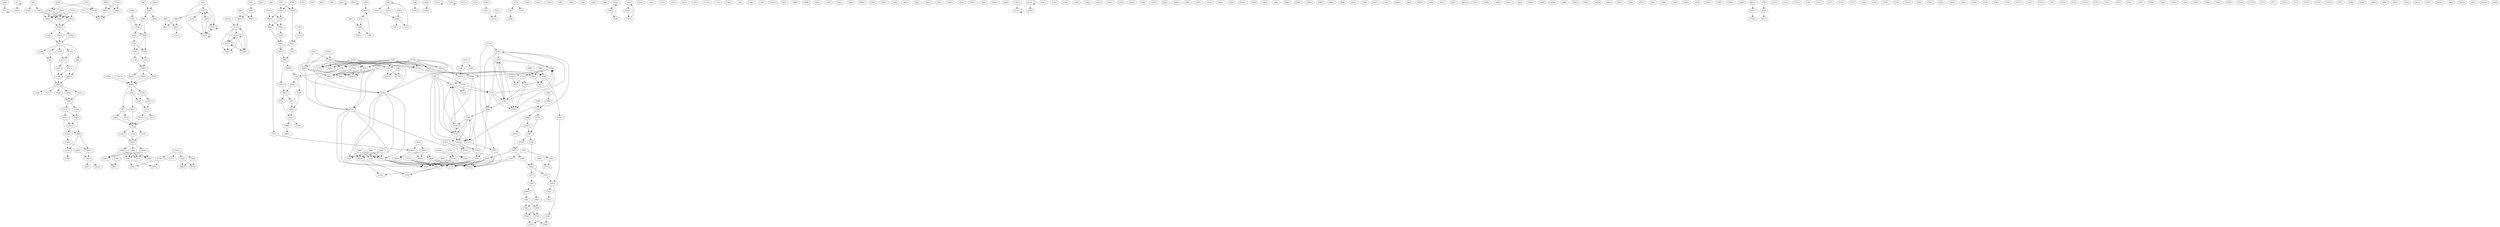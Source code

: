 digraph adj {
graph [k=96]
edge [d=-95]
"55+" [l=4413 C=726590]
"55-" [l=4413 C=726590]
"64+" [l=425 C=74130]
"64-" [l=425 C=74130]
"86+" [l=242 C=14286]
"86-" [l=242 C=14286]
"87+" [l=438 C=20898]
"87-" [l=438 C=20898]
"449+" [l=703 C=8324]
"449-" [l=703 C=8324]
"563+" [l=740 C=3066]
"563-" [l=740 C=3066]
"567+" [l=254 C=7046]
"567-" [l=254 C=7046]
"638+" [l=192 C=4246]
"638-" [l=192 C=4246]
"660+" [l=252 C=5406]
"660-" [l=252 C=5406]
"768+" [l=167 C=2312]
"768-" [l=167 C=2312]
"884+" [l=99 C=79]
"884-" [l=99 C=79]
"897+" [l=227 C=5971]
"897-" [l=227 C=5971]
"906+" [l=2217 C=24728]
"906-" [l=2217 C=24728]
"985+" [l=96 C=24]
"985-" [l=96 C=24]
"1010+" [l=189 C=7238]
"1010-" [l=189 C=7238]
"1042+" [l=315 C=7030]
"1042-" [l=315 C=7030]
"1112+" [l=195 C=8870]
"1112-" [l=195 C=8870]
"1126+" [l=190 C=11082]
"1126-" [l=190 C=11082]
"1138+" [l=191 C=8844]
"1138-" [l=191 C=8844]
"1148+" [l=181 C=3638]
"1148-" [l=181 C=3638]
"1168+" [l=112 C=681]
"1168-" [l=112 C=681]
"1206+" [l=481 C=11977]
"1206-" [l=481 C=11977]
"1235+" [l=989 C=13666]
"1235-" [l=989 C=13666]
"1239+" [l=156 C=4782]
"1239-" [l=156 C=4782]
"1245+" [l=149 C=8933]
"1245-" [l=149 C=8933]
"1275+" [l=384 C=1730]
"1275-" [l=384 C=1730]
"1280+" [l=191 C=463]
"1280-" [l=191 C=463]
"1281+" [l=168 C=1463]
"1281-" [l=168 C=1463]
"1283+" [l=423 C=2685]
"1283-" [l=423 C=2685]
"1304+" [l=191 C=5069]
"1304-" [l=191 C=5069]
"1323+" [l=149 C=6684]
"1323-" [l=149 C=6684]
"1340+" [l=190 C=640]
"1340-" [l=190 C=640]
"1365+" [l=1435 C=15598]
"1365-" [l=1435 C=15598]
"1371+" [l=169 C=5823]
"1371-" [l=169 C=5823]
"1384+" [l=283 C=963]
"1384-" [l=283 C=963]
"1394+" [l=315 C=2038]
"1394-" [l=315 C=2038]
"1400+" [l=189 C=604]
"1400-" [l=189 C=604]
"1406+" [l=188 C=7865]
"1406-" [l=188 C=7865]
"1408+" [l=2146 C=25430]
"1408-" [l=2146 C=25430]
"1417+" [l=188 C=6175]
"1417-" [l=188 C=6175]
"1422+" [l=1819 C=14620]
"1422-" [l=1819 C=14620]
"1434+" [l=146 C=2443]
"1434-" [l=146 C=2443]
"1435+" [l=98 C=452]
"1435-" [l=98 C=452]
"1485+" [l=228 C=2451]
"1485-" [l=228 C=2451]
"1504+" [l=497 C=4392]
"1504-" [l=497 C=4392]
"1519+" [l=194 C=2182]
"1519-" [l=194 C=2182]
"1542+" [l=146 C=2830]
"1542-" [l=146 C=2830]
"1563+" [l=121 C=704]
"1563-" [l=121 C=704]
"1573+" [l=589 C=2159]
"1573-" [l=589 C=2159]
"1582+" [l=137 C=896]
"1582-" [l=137 C=896]
"1587+" [l=317 C=1327]
"1587-" [l=317 C=1327]
"1606+" [l=541 C=8602]
"1606-" [l=541 C=8602]
"1608+" [l=209 C=13473]
"1608-" [l=209 C=13473]
"1609+" [l=295 C=2654]
"1609-" [l=295 C=2654]
"1615+" [l=192 C=2453]
"1615-" [l=192 C=2453]
"1627+" [l=156 C=4526]
"1627-" [l=156 C=4526]
"1635+" [l=191 C=2901]
"1635-" [l=191 C=2901]
"1687+" [l=207 C=372]
"1687-" [l=207 C=372]
"1690+" [l=155 C=1990]
"1690-" [l=155 C=1990]
"1705+" [l=239 C=1991]
"1705-" [l=239 C=1991]
"1714+" [l=404 C=1682]
"1714-" [l=404 C=1682]
"1742+" [l=206 C=1282]
"1742-" [l=206 C=1282]
"1743+" [l=188 C=1141]
"1743-" [l=188 C=1141]
"1756+" [l=725 C=12283]
"1756-" [l=725 C=12283]
"1764+" [l=206 C=350]
"1764-" [l=206 C=350]
"1790+" [l=253 C=535]
"1790-" [l=253 C=535]
"1793+" [l=188 C=279]
"1793-" [l=188 C=279]
"1833+" [l=206 C=277]
"1833-" [l=206 C=277]
"1878+" [l=191 C=5222]
"1878-" [l=191 C=5222]
"1888+" [l=230 C=847]
"1888-" [l=230 C=847]
"1917+" [l=191 C=2680]
"1917-" [l=191 C=2680]
"1930+" [l=208 C=356]
"1930-" [l=208 C=356]
"1942+" [l=234 C=505]
"1942-" [l=234 C=505]
"1947+" [l=196 C=920]
"1947-" [l=196 C=920]
"1958+" [l=290 C=963]
"1958-" [l=290 C=963]
"1964+" [l=269 C=1146]
"1964-" [l=269 C=1146]
"1978+" [l=264 C=2001]
"1978-" [l=264 C=2001]
"1999+" [l=191 C=2082]
"1999-" [l=191 C=2082]
"2000+" [l=157 C=755]
"2000-" [l=157 C=755]
"2005+" [l=191 C=1425]
"2005-" [l=191 C=1425]
"2015+" [l=297 C=883]
"2015-" [l=297 C=883]
"2021+" [l=216 C=303]
"2021-" [l=216 C=303]
"2028+" [l=147 C=2064]
"2028-" [l=147 C=2064]
"2033+" [l=233 C=929]
"2033-" [l=233 C=929]
"2040+" [l=133 C=77]
"2040-" [l=133 C=77]
"2053+" [l=290 C=693]
"2053-" [l=290 C=693]
"2084+" [l=264 C=630]
"2084-" [l=264 C=630]
"2088+" [l=189 C=549]
"2088-" [l=189 C=549]
"2114+" [l=167 C=443]
"2114-" [l=167 C=443]
"2134+" [l=189 C=1204]
"2134-" [l=189 C=1204]
"2135+" [l=96 C=24]
"2135-" [l=96 C=24]
"2136+" [l=96 C=255]
"2136-" [l=96 C=255]
"2140+" [l=294 C=1010]
"2140-" [l=294 C=1010]
"2141+" [l=231 C=505]
"2141-" [l=231 C=505]
"2151+" [l=249 C=1023]
"2151-" [l=249 C=1023]
"2160+" [l=245 C=637]
"2160-" [l=245 C=637]
"2161+" [l=203 C=363]
"2161-" [l=203 C=363]
"2180+" [l=216 C=593]
"2180-" [l=216 C=593]
"2189+" [l=136 C=481]
"2189-" [l=136 C=481]
"2206+" [l=221 C=470]
"2206-" [l=221 C=470]
"2232+" [l=252 C=536]
"2232-" [l=252 C=536]
"2237+" [l=191 C=1519]
"2237-" [l=191 C=1519]
"2249+" [l=227 C=424]
"2249-" [l=227 C=424]
"2250+" [l=233 C=555]
"2250-" [l=233 C=555]
"2255+" [l=193 C=234]
"2255-" [l=193 C=234]
"2256+" [l=233 C=512]
"2256-" [l=233 C=512]
"2260+" [l=207 C=371]
"2260-" [l=207 C=371]
"2262+" [l=112 C=87]
"2262-" [l=112 C=87]
"2263+" [l=189 C=1623]
"2263-" [l=189 C=1623]
"2265+" [l=129 C=128]
"2265-" [l=129 C=128]
"2269+" [l=193 C=407]
"2269-" [l=193 C=407]
"2307+" [l=32417 C=744565]
"2307-" [l=32417 C=744565]
"2335+" [l=10020 C=143020]
"2335-" [l=10020 C=143020]
"2390+" [l=425 C=1892]
"2390-" [l=425 C=1892]
"2400+" [l=22077 C=259692]
"2400-" [l=22077 C=259692]
"2428+" [l=2214 C=23069]
"2428-" [l=2214 C=23069]
"2437+" [l=940 C=5324]
"2437-" [l=940 C=5324]
"2449+" [l=24478 C=305783]
"2449-" [l=24478 C=305783]
"2450+" [l=4467 C=62623]
"2450-" [l=4467 C=62623]
"2451+" [l=2665 C=23566]
"2451-" [l=2665 C=23566]
"2453+" [l=11868 C=126345]
"2453-" [l=11868 C=126345]
"2469+" [l=19566 C=234343]
"2469-" [l=19566 C=234343]
"2474+" [l=2375 C=17246]
"2474-" [l=2375 C=17246]
"2488+" [l=978 C=4266]
"2488-" [l=978 C=4266]
"2490+" [l=1697 C=11093]
"2490-" [l=1697 C=11093]
"2491+" [l=3069 C=26210]
"2491-" [l=3069 C=26210]
"2495+" [l=820 C=3507]
"2495-" [l=820 C=3507]
"2502+" [l=973 C=3812]
"2502-" [l=973 C=3812]
"2503+" [l=748 C=2894]
"2503-" [l=748 C=2894]
"2504+" [l=316 C=836]
"2504-" [l=316 C=836]
"2506+" [l=541 C=2073]
"2506-" [l=541 C=2073]
"2507+" [l=885 C=4591]
"2507-" [l=885 C=4591]
"2508+" [l=373 C=1162]
"2508-" [l=373 C=1162]
"2556+" [l=272 C=4906]
"2556-" [l=272 C=4906]
"2562+" [l=332 C=9957]
"2562-" [l=332 C=9957]
"2564+" [l=300 C=25757]
"2564-" [l=300 C=25757]
"2566+" [l=300 C=8582]
"2566-" [l=300 C=8582]
"2567+" [l=302 C=5716]
"2567-" [l=302 C=5716]
"2568+" [l=200 C=7969]
"2568-" [l=200 C=7969]
"2570+" [l=407 C=8823]
"2570-" [l=407 C=8823]
"2575+" [l=189 C=1448]
"2575-" [l=189 C=1448]
"2577+" [l=594 C=10561]
"2577-" [l=594 C=10561]
"2578+" [l=539 C=12481]
"2578-" [l=539 C=12481]
"2580+" [l=295 C=6159]
"2580-" [l=295 C=6159]
"2581+" [l=170 C=1819]
"2581-" [l=170 C=1819]
"2595+" [l=240 C=8011]
"2595-" [l=240 C=8011]
"2598+" [l=476 C=7650]
"2598-" [l=476 C=7650]
"2599+" [l=616 C=103829]
"2599-" [l=616 C=103829]
"2600+" [l=660 C=83095]
"2600-" [l=660 C=83095]
"2604+" [l=1499 C=244027]
"2604-" [l=1499 C=244027]
"2634+" [l=191 C=0]
"2634-" [l=191 C=0]
"2635+" [l=191 C=0]
"2635-" [l=191 C=0]
"2690+" [l=165720 C=3439193]
"2690-" [l=165720 C=3439193]
"2691+" [l=169919 C=3089563]
"2691-" [l=169919 C=3089563]
"2692+" [l=19215 C=399526]
"2692-" [l=19215 C=399526]
"2693+" [l=52481 C=677494]
"2693-" [l=52481 C=677494]
"2695+" [l=40319 C=692141]
"2695-" [l=40319 C=692141]
"2696+" [l=3918 C=129712]
"2696-" [l=3918 C=129712]
"2698+" [l=24879 C=426140]
"2698-" [l=24879 C=426140]
"2699+" [l=174449 C=2554929]
"2699-" [l=174449 C=2554929]
"2701+" [l=45808 C=931991]
"2701-" [l=45808 C=931991]
"2702+" [l=80468 C=1783669]
"2702-" [l=80468 C=1783669]
"2703+" [l=25906 C=954094]
"2703-" [l=25906 C=954094]
"2704+" [l=8790 C=452402]
"2704-" [l=8790 C=452402]
"2705+" [l=4056 C=126387]
"2705-" [l=4056 C=126387]
"2706+" [l=246891 C=3797360]
"2706-" [l=246891 C=3797360]
"2710+" [l=21333 C=373393]
"2710-" [l=21333 C=373393]
"2712+" [l=40903 C=853218]
"2712-" [l=40903 C=853218]
"2714+" [l=2149 C=50840]
"2714-" [l=2149 C=50840]
"2716+" [l=126356 C=1779507]
"2716-" [l=126356 C=1779507]
"2717+" [l=42571 C=494388]
"2717-" [l=42571 C=494388]
"2718+" [l=8061 C=77178]
"2718-" [l=8061 C=77178]
"2719+" [l=10642 C=170407]
"2719-" [l=10642 C=170407]
"2722+" [l=16894 C=170968]
"2722-" [l=16894 C=170968]
"2723+" [l=4796 C=64726]
"2723-" [l=4796 C=64726]
"2724+" [l=7675 C=192362]
"2724-" [l=7675 C=192362]
"2725+" [l=36244 C=505666]
"2725-" [l=36244 C=505666]
"2728+" [l=12038 C=191545]
"2728-" [l=12038 C=191545]
"2729+" [l=17207 C=298772]
"2729-" [l=17207 C=298772]
"2730+" [l=14224 C=160505]
"2730-" [l=14224 C=160505]
"2731+" [l=69419 C=1012801]
"2731-" [l=69419 C=1012801]
"2733+" [l=60192 C=1264775]
"2733-" [l=60192 C=1264775]
"2735+" [l=94728 C=1716859]
"2735-" [l=94728 C=1716859]
"2736+" [l=221555 C=3362476]
"2736-" [l=221555 C=3362476]
"2738+" [l=21358 C=283637]
"2738-" [l=21358 C=283637]
"2739+" [l=99911 C=1587729]
"2739-" [l=99911 C=1587729]
"2740+" [l=7057 C=173667]
"2740-" [l=7057 C=173667]
"2742+" [l=62513 C=1122360]
"2742-" [l=62513 C=1122360]
"2743+" [l=56092 C=1020149]
"2743-" [l=56092 C=1020149]
"2744+" [l=32900 C=427359]
"2744-" [l=32900 C=427359]
"2745+" [l=32074 C=388150]
"2745-" [l=32074 C=388150]
"2746+" [l=61662 C=942539]
"2746-" [l=61662 C=942539]
"2747+" [l=27885 C=390972]
"2747-" [l=27885 C=390972]
"2748+" [l=70366 C=1248149]
"2748-" [l=70366 C=1248149]
"2749+" [l=47750 C=743109]
"2749-" [l=47750 C=743109]
"2750+" [l=198650 C=3116686]
"2750-" [l=198650 C=3116686]
"2751+" [l=57985 C=996703]
"2751-" [l=57985 C=996703]
"2752+" [l=34345 C=387691]
"2752-" [l=34345 C=387691]
"2753+" [l=43433 C=568268]
"2753-" [l=43433 C=568268]
"2754+" [l=10256 C=137805]
"2754-" [l=10256 C=137805]
"2755+" [l=61348 C=882343]
"2755-" [l=61348 C=882343]
"2756+" [l=23610 C=362101]
"2756-" [l=23610 C=362101]
"2757+" [l=56409 C=842018]
"2757-" [l=56409 C=842018]
"2758+" [l=39313 C=717931]
"2758-" [l=39313 C=717931]
"2759+" [l=21342 C=326274]
"2759-" [l=21342 C=326274]
"2760+" [l=91546 C=1719346]
"2760-" [l=91546 C=1719346]
"2761+" [l=8317 C=73055]
"2761-" [l=8317 C=73055]
"2762+" [l=5015 C=56830]
"2762-" [l=5015 C=56830]
"2763+" [l=9172 C=82814]
"2763-" [l=9172 C=82814]
"2764+" [l=30007 C=379206]
"2764-" [l=30007 C=379206]
"2765+" [l=30252 C=359101]
"2765-" [l=30252 C=359101]
"2766+" [l=22815 C=300748]
"2766-" [l=22815 C=300748]
"2768+" [l=22711 C=303371]
"2768-" [l=22711 C=303371]
"2769+" [l=29361 C=297109]
"2769-" [l=29361 C=297109]
"2770+" [l=42390 C=613234]
"2770-" [l=42390 C=613234]
"2771+" [l=34387 C=443368]
"2771-" [l=34387 C=443368]
"2772+" [l=40365 C=594585]
"2772-" [l=40365 C=594585]
"2773+" [l=30349 C=416796]
"2773-" [l=30349 C=416796]
"2775+" [l=85773 C=1142890]
"2775-" [l=85773 C=1142890]
"2778+" [l=1896 C=167377]
"2778-" [l=1896 C=167377]
"2779+" [l=5400 C=132704]
"2779-" [l=5400 C=132704]
"2780+" [l=26329 C=508383]
"2780-" [l=26329 C=508383]
"2781+" [l=4914 C=98995]
"2781-" [l=4914 C=98995]
"2782+" [l=2457 C=83921]
"2782-" [l=2457 C=83921]
"2783+" [l=5450 C=100519]
"2783-" [l=5450 C=100519]
"2784+" [l=4240 C=98229]
"2784-" [l=4240 C=98229]
"2785+" [l=2634 C=49839]
"2785-" [l=2634 C=49839]
"2786+" [l=87211 C=1513377]
"2786-" [l=87211 C=1513377]
"2787+" [l=45146 C=691273]
"2787-" [l=45146 C=691273]
"2788+" [l=290168 C=4457842]
"2788-" [l=290168 C=4457842]
"2789+" [l=18427 C=242372]
"2789-" [l=18427 C=242372]
"2790+" [l=147373 C=2125717]
"2790-" [l=147373 C=2125717]
"2791+" [l=9538 C=126925]
"2791-" [l=9538 C=126925]
"2792+" [l=102312 C=1823701]
"2792-" [l=102312 C=1823701]
"2793+" [l=11602 C=291195]
"2793-" [l=11602 C=291195]
"2794+" [l=27072 C=351454]
"2794-" [l=27072 C=351454]
"2795+" [l=9361 C=190876]
"2795-" [l=9361 C=190876]
"2796+" [l=94414 C=1394289]
"2796-" [l=94414 C=1394289]
"2797+" [l=19468 C=381887]
"2797-" [l=19468 C=381887]
"2798+" [l=13203 C=240365]
"2798-" [l=13203 C=240365]
"2799+" [l=24557 C=411212]
"2799-" [l=24557 C=411212]
"2800+" [l=9536 C=204582]
"2800-" [l=9536 C=204582]
"2801+" [l=72014 C=1107705]
"2801-" [l=72014 C=1107705]
"2802+" [l=8713 C=151647]
"2802-" [l=8713 C=151647]
"2803+" [l=13681 C=191158]
"2803-" [l=13681 C=191158]
"2804+" [l=27080 C=597014]
"2804-" [l=27080 C=597014]
"2805+" [l=35266 C=616205]
"2805-" [l=35266 C=616205]
"2806+" [l=33828 C=599789]
"2806-" [l=33828 C=599789]
"2807+" [l=113060 C=1869929]
"2807-" [l=113060 C=1869929]
"2808+" [l=75902 C=1121450]
"2808-" [l=75902 C=1121450]
"2809+" [l=6112 C=186177]
"2809-" [l=6112 C=186177]
"2810+" [l=47564 C=658453]
"2810-" [l=47564 C=658453]
"2811+" [l=113707 C=1767163]
"2811-" [l=113707 C=1767163]
"2812+" [l=62105 C=772627]
"2812-" [l=62105 C=772627]
"2813+" [l=3130 C=27856]
"2813-" [l=3130 C=27856]
"2814+" [l=280199 C=4058822]
"2814-" [l=280199 C=4058822]
"2815+" [l=137153 C=2127964]
"2815-" [l=137153 C=2127964]
"2816+" [l=18657 C=172918]
"2816-" [l=18657 C=172918]
"2832+" [l=300 C=34339]
"2832-" [l=300 C=34339]
"55+" -> "55+"
"55-" -> "55-"
"55-" -> "2265+"
"64+" -> "87-"
"64+" -> "660-" [d=-90]
"64+" -> "1112+" [d=-68]
"64+" -> "1206-" [d=-67]
"64+" -> "1519-" [d=-67]
"64-" -> "1304-"
"64-" -> "1126+" [d=-94]
"64-" -> "1878-" [d=-94]
"86+" -> "87+"
"86+" -> "1206+"
"86-" -> "2604-"
"87+" -> "64-"
"87-" -> "86-"
"449-" -> "2802+"
"449-" -> "2803+"
"567+" -> "1485+"
"567+" -> "2028+" [d=-14]
"660+" -> "64-" [d=-90]
"660-" -> "1434+"
"768+" -> "2598-"
"768+" -> "2706-"
"768-" -> "2556+"
"768-" -> "2578-"
"897-" -> "2756-"
"897-" -> "2786-"
"906+" -> "906+" [d=-91]
"906-" -> "906-" [d=-91]
"985+" -> "2151+"
"985-" -> "1394+"
"985-" -> "2335+"
"1010+" -> "2731+" [d=-64]
"1010+" -> "2738+" [d=-80]
"1010+" -> "2804-" [d=-80]
"1010+" -> "2805-" [d=-64]
"1042-" -> "1168+"
"1112+" -> "1371+"
"1112-" -> "64-" [d=-68]
"1126+" -> "2600-" [d=-94]
"1126-" -> "64+" [d=-94]
"1138+" -> "1245+"
"1138-" -> "2599+"
"1148+" -> "2733+"
"1148-" -> "2307+"
"1168-" -> "1042+"
"1206+" -> "64-" [d=-67]
"1206-" -> "86-"
"1235+" -> "1235+"
"1235-" -> "1235-"
"1239+" -> "1917+"
"1239+" -> "1627-" [d=-60]
"1239-" -> "2604-" [d=-55]
"1245+" -> "2690-"
"1245+" -> "2701+"
"1245-" -> "1138-"
"1245-" -> "1323-" [d=-53]
"1280+" -> "1281+"
"1281+" -> "2725+"
"1281-" -> "1280-"
"1304+" -> "64+"
"1304-" -> "2600-" [d=-94]
"1323+" -> "1635+"
"1323+" -> "1245+" [d=-53]
"1323-" -> "2599+"
"1340+" -> "2718+"
"1340+" -> "2719-"
"1340-" -> "2783+"
"1340-" -> "2784+"
"1340-" -> "2785+"
"1371+" -> "1627+"
"1371+" -> "1917-"
"1371-" -> "1112-"
"1371-" -> "1519+"
"1394+" -> "2000+"
"1394-" -> "985+"
"1400+" -> "2733+"
"1406+" -> "2604+" [d=-92]
"1417+" -> "2604+" [d=-92]
"1422+" -> "1587-" [d=-93]
"1422-" -> "2140+" [d=-89]
"1434+" -> "2604-" [d=-55]
"1434-" -> "660+"
"1434-" -> "1627-" [d=-50]
"1485+" -> "2698+"
"1485+" -> "2699+"
"1485+" -> "2809+"
"1485-" -> "567-"
"1504+" -> "2189-"
"1504-" -> "2795+"
"1504-" -> "2800-"
"1519+" -> "64-" [d=-67]
"1519-" -> "1371+"
"1542+" -> "2580+"
"1542+" -> "2780+"
"1542-" -> "2568-"
"1542-" -> "2570+"
"1563+" -> "2577+"
"1563-" -> "1606+"
"1563-" -> "2189+"
"1582+" -> "1947-"
"1582+" -> "2033+"
"1582-" -> "1609+"
"1582-" -> "2691-"
"1587+" -> "1422-" [d=-93]
"1587-" -> "2140-" [d=-75]
"1606+" -> "2795+"
"1606+" -> "2800-"
"1606-" -> "1563+"
"1608+" -> "2600+"
"1608-" -> "2735-"
"1608-" -> "2760-"
"1608-" -> "2786+"
"1608-" -> "2792-"
"1609-" -> "1582+"
"1627+" -> "1239-" [d=-60]
"1627+" -> "1434+" [d=-50]
"1627-" -> "1371-"
"1635+" -> "2690-"
"1635+" -> "2701+"
"1635-" -> "1323-"
"1687-" -> "2000-"
"1690+" -> "2567-"
"1690+" -> "2570-"
"1690-" -> "1756-"
"1690-" -> "2556-"
"1705+" -> "2581+"
"1705-" -> "2562-"
"1742+" -> "1743+"
"1742-" -> "2581-"
"1743-" -> "1742-"
"1756+" -> "1690+"
"1756-" -> "2562+"
"1793+" -> "2307+"
"1793-" -> "2702+" [d=-93]
"1793-" -> "2778-" [d=-93]
"1878+" -> "64+" [d=-94]
"1878-" -> "2600-"
"1917+" -> "1371-"
"1917-" -> "1239-"
"1947+" -> "1582-"
"1978+" -> "2781+" [d=-93]
"1978+" -> "2782+" [d=-93]
"1978+" -> "2784-" [d=-93]
"1978-" -> "2783+" [d=-94]
"1978-" -> "2784+" [d=-94]
"1978-" -> "2785+" [d=-94]
"1999+" -> "2600+"
"1999-" -> "2735-" [d=-77]
"1999-" -> "2760-" [d=-77]
"1999-" -> "2786+" [d=-77]
"1999-" -> "2792-" [d=-77]
"2000+" -> "1687+"
"2000+" -> "2151-"
"2000-" -> "1394-"
"2000-" -> "2763+"
"2005+" -> "2735-" [d=-77]
"2005+" -> "2760-" [d=-77]
"2005+" -> "2786+" [d=-77]
"2005+" -> "2792-" [d=-77]
"2005-" -> "2600+"
"2028+" -> "2698+"
"2028+" -> "2699+"
"2028+" -> "2809+"
"2028-" -> "567-" [d=-14]
"2028-" -> "2714+"
"2033-" -> "1582-"
"2088+" -> "2781+" [d=-94]
"2088+" -> "2782+" [d=-94]
"2088+" -> "2784-" [d=-94]
"2088-" -> "2705-"
"2088-" -> "2783-"
"2114+" -> "2114+"
"2114-" -> "2114-"
"2114-" -> "2768-"
"2134+" -> "2135+"
"2135+" -> "2136+"
"2135+" -> "2237+"
"2135+" -> "2262+"
"2135+" -> "2263+"
"2135-" -> "2134-"
"2135-" -> "2263-" [d=-94]
"2135-" -> "2802-" [d=-94]
"2136+" -> "2136+"
"2136+" -> "2237+"
"2136+" -> "2262+"
"2136+" -> "2263+"
"2136-" -> "2135-"
"2136-" -> "2136-"
"2136-" -> "2237-"
"2140+" -> "1587+" [d=-75]
"2140-" -> "1422+" [d=-89]
"2151+" -> "2000-"
"2151-" -> "985-"
"2189+" -> "1504-"
"2189-" -> "1563+"
"2237+" -> "2237+"
"2237+" -> "2262+"
"2237+" -> "2263+"
"2237+" -> "2136+"
"2237-" -> "2237-"
"2237-" -> "2135-"
"2237-" -> "2136-"
"2262-" -> "2237-"
"2262-" -> "2135-"
"2262-" -> "2136-"
"2263+" -> "2135+" [d=-94]
"2263-" -> "2237-"
"2263-" -> "2135-"
"2263-" -> "2136-"
"2265-" -> "55+"
"2307-" -> "1148+"
"2307-" -> "1793-"
"2335-" -> "985+"
"2556+" -> "1690+"
"2556-" -> "768+"
"2562+" -> "1705+"
"2562+" -> "2577-"
"2562-" -> "1756+"
"2562-" -> "2598+"
"2564+" -> "2604+" [d=-92]
"2564-" -> "2599-"
"2566+" -> "2604+" [d=-92]
"2566-" -> "2599-"
"2567+" -> "1690-"
"2567-" -> "2568+"
"2568+" -> "1542+"
"2568-" -> "2567+"
"2568-" -> "2578+"
"2570+" -> "1690-"
"2570-" -> "1542+"
"2575+" -> "2710-"
"2575+" -> "2781-"
"2575-" -> "2702+" [d=-94]
"2575-" -> "2778-" [d=-94]
"2577+" -> "2562-"
"2577-" -> "1563-"
"2578+" -> "768+"
"2578-" -> "2568+"
"2580+" -> "2595+"
"2580-" -> "1542-"
"2581+" -> "1742+"
"2581+" -> "2799-"
"2581-" -> "1705-"
"2581-" -> "2714-"
"2595-" -> "2580-"
"2598+" -> "768-"
"2598-" -> "2562+"
"2599+" -> "2564+"
"2599+" -> "2566+"
"2599+" -> "2832-"
"2599-" -> "1138+"
"2599-" -> "1323+"
"2600+" -> "1878+"
"2600+" -> "1126-" [d=-94]
"2600+" -> "1304+" [d=-94]
"2600-" -> "1608-"
"2600-" -> "1999-"
"2600-" -> "2005+"
"2604+" -> "86+"
"2604+" -> "1239+" [d=-55]
"2604+" -> "1434-" [d=-55]
"2604-" -> "1406-" [d=-92]
"2604-" -> "2566-" [d=-92]
"2604-" -> "1417-" [d=-92]
"2604-" -> "2564-" [d=-92]
"2604-" -> "2832+" [d=-92]
"2634+" -> "2748+"
"2634-" -> "2701-"
"2635+" -> "2750+"
"2635-" -> "2811-"
"2690+" -> "1245-"
"2690+" -> "1635-"
"2690-" -> "2691+" [d=-1222]
"2690-" -> "2729-" [d=-1222]
"2691+" -> "1582+"
"2691-" -> "2690+" [d=-1222]
"2691-" -> "2748-" [d=-1222]
"2692+" -> "2724+"
"2692+" -> "2759-"
"2692-" -> "2703+"
"2692-" -> "2704+"
"2692-" -> "2705+"
"2692-" -> "2706+"
"2692-" -> "2772-"
"2692-" -> "2790-"
"2692-" -> "2809-"
"2692-" -> "2810+"
"2693-" -> "2696+" [d=-1159]
"2693-" -> "2703-" [d=-1159]
"2693-" -> "2740-" [d=-1159]
"2693-" -> "2749-" [d=-1159]
"2695-" -> "2696+" [d=-1159]
"2695-" -> "2703-" [d=-1159]
"2695-" -> "2740-" [d=-1159]
"2695-" -> "2749-" [d=-1159]
"2696+" -> "2724+"
"2696+" -> "2759-"
"2696-" -> "2693+" [d=-1159]
"2696-" -> "2695+" [d=-1159]
"2696-" -> "2704-" [d=-1159]
"2696-" -> "2807+" [d=-1159]
"2698-" -> "1485-"
"2698-" -> "2028-"
"2699-" -> "1485-"
"2699-" -> "2028-"
"2701+" -> "2634+"
"2701-" -> "1245-"
"2701-" -> "1635-"
"2702-" -> "2575+" [d=-94]
"2702-" -> "1793+" [d=-93]
"2702-" -> "2703+" [d=-566]
"2702-" -> "2704+" [d=-566]
"2702-" -> "2705+" [d=-566]
"2702-" -> "2706+" [d=-566]
"2702-" -> "2772-" [d=-566]
"2702-" -> "2790-" [d=-566]
"2702-" -> "2809-" [d=-566]
"2702-" -> "2810+" [d=-566]
"2703+" -> "2693+" [d=-1159]
"2703+" -> "2695+" [d=-1159]
"2703+" -> "2704-" [d=-1159]
"2703+" -> "2807+" [d=-1159]
"2703-" -> "2692+"
"2703-" -> "2728-"
"2703-" -> "2702+" [d=-566]
"2703-" -> "2778-" [d=-566]
"2704+" -> "2696+" [d=-1159]
"2704+" -> "2703-" [d=-1159]
"2704+" -> "2740-" [d=-1159]
"2704+" -> "2749-" [d=-1159]
"2704-" -> "2692+"
"2704-" -> "2728-"
"2704-" -> "2702+" [d=-566]
"2704-" -> "2778-" [d=-566]
"2705+" -> "2088+"
"2705+" -> "2719+" [d=-2493]
"2705-" -> "2692+"
"2705-" -> "2728-"
"2705-" -> "2702+" [d=-566]
"2705-" -> "2778-" [d=-566]
"2706+" -> "768-"
"2706-" -> "2692+"
"2706-" -> "2728-"
"2706-" -> "2702+" [d=-566]
"2706-" -> "2778-" [d=-566]
"2710+" -> "2575-"
"2710+" -> "2782-" [d=-533]
"2714+" -> "2581+"
"2714-" -> "2028+"
"2718-" -> "1340-"
"2718-" -> "2762-" [d=-601]
"2719+" -> "1340-"
"2719+" -> "2762-" [d=-601]
"2719-" -> "2705-" [d=-2493]
"2719-" -> "2783-" [d=-2493]
"2722-" -> "2725+" [d=-32]
"2724-" -> "2692-"
"2724-" -> "2696-"
"2725-" -> "1281-"
"2725-" -> "2722+" [d=-32]
"2728+" -> "2703+"
"2728+" -> "2704+"
"2728+" -> "2705+"
"2728+" -> "2706+"
"2728+" -> "2772-"
"2728+" -> "2790-"
"2728+" -> "2809-"
"2728+" -> "2810+"
"2729+" -> "2690+" [d=-1222]
"2729+" -> "2748-" [d=-1222]
"2729-" -> "2746-" [d=-70]
"2731-" -> "1010-" [d=-64]
"2733-" -> "1148-"
"2733-" -> "1400-"
"2735+" -> "1608+"
"2735+" -> "1999+" [d=-77]
"2735+" -> "2005-" [d=-77]
"2738+" -> "2793+" [d=-1187]
"2738+" -> "2794+" [d=-1187]
"2738-" -> "1010-" [d=-80]
"2740+" -> "2693+" [d=-1159]
"2740+" -> "2695+" [d=-1159]
"2740+" -> "2704-" [d=-1159]
"2740+" -> "2807+" [d=-1159]
"2746+" -> "2729+" [d=-70]
"2748+" -> "2691+" [d=-1222]
"2748+" -> "2729-" [d=-1222]
"2748-" -> "2634-"
"2749+" -> "2693+" [d=-1159]
"2749+" -> "2695+" [d=-1159]
"2749+" -> "2704-" [d=-1159]
"2749+" -> "2807+" [d=-1159]
"2750-" -> "2635-"
"2751-" -> "2801-"
"2754+" -> "2789+" [d=-526]
"2754+" -> "2790+" [d=-526]
"2756+" -> "897+"
"2758+" -> "2795-" [d=-1109]
"2758+" -> "2800+" [d=-1109]
"2759+" -> "2692-"
"2759+" -> "2696-"
"2760+" -> "1608+"
"2760+" -> "1999+" [d=-77]
"2760+" -> "2005-" [d=-77]
"2762+" -> "2718+" [d=-601]
"2762+" -> "2719-" [d=-601]
"2763-" -> "2000+"
"2768+" -> "2114+"
"2772+" -> "2692+"
"2772+" -> "2728-"
"2772+" -> "2702+" [d=-566]
"2772+" -> "2778-" [d=-566]
"2778+" -> "2575+" [d=-94]
"2778+" -> "1793+" [d=-93]
"2778+" -> "2703+" [d=-566]
"2778+" -> "2704+" [d=-566]
"2778+" -> "2705+" [d=-566]
"2778+" -> "2706+" [d=-566]
"2778+" -> "2772-" [d=-566]
"2778+" -> "2790-" [d=-566]
"2778+" -> "2809-" [d=-566]
"2778+" -> "2810+" [d=-566]
"2779+" -> "2804+" [d=-932]
"2779+" -> "2805+" [d=-932]
"2780-" -> "1542-"
"2781+" -> "2575-"
"2781+" -> "2782-" [d=-533]
"2781-" -> "2088-" [d=-94]
"2781-" -> "1978-" [d=-93]
"2781-" -> "2783+" [d=-820]
"2781-" -> "2784+" [d=-820]
"2781-" -> "2785+" [d=-820]
"2782+" -> "2710-" [d=-533]
"2782+" -> "2781-" [d=-533]
"2782-" -> "2088-" [d=-94]
"2782-" -> "1978-" [d=-93]
"2782-" -> "2783+" [d=-820]
"2782-" -> "2784+" [d=-820]
"2782-" -> "2785+" [d=-820]
"2783+" -> "2088+"
"2783+" -> "2719+" [d=-2493]
"2783-" -> "1340+"
"2783-" -> "1978+" [d=-94]
"2783-" -> "2781+" [d=-820]
"2783-" -> "2782+" [d=-820]
"2783-" -> "2784-" [d=-820]
"2784+" -> "2088-" [d=-94]
"2784+" -> "1978-" [d=-93]
"2784+" -> "2783+" [d=-820]
"2784+" -> "2785+" [d=-820]
"2784-" -> "1340+"
"2784-" -> "1978+" [d=-94]
"2784-" -> "2781+" [d=-820]
"2784-" -> "2782+" [d=-820]
"2785-" -> "1340+"
"2785-" -> "1978+" [d=-94]
"2785-" -> "2781+" [d=-820]
"2785-" -> "2782+" [d=-820]
"2785-" -> "2784-" [d=-820]
"2786+" -> "897+"
"2786-" -> "1608+"
"2786-" -> "1999+" [d=-77]
"2786-" -> "2005-" [d=-77]
"2789-" -> "2754-" [d=-526]
"2789-" -> "2791+" [d=-526]
"2790+" -> "2692+"
"2790+" -> "2728-"
"2790+" -> "2702+" [d=-566]
"2790+" -> "2778-" [d=-566]
"2790-" -> "2754-" [d=-526]
"2790-" -> "2791+" [d=-526]
"2791-" -> "2789+" [d=-526]
"2791-" -> "2790+" [d=-526]
"2792+" -> "1608+"
"2792+" -> "1999+" [d=-77]
"2792+" -> "2005-" [d=-77]
"2792-" -> "2793+" [d=-1187]
"2792-" -> "2794+" [d=-1187]
"2793-" -> "2738-" [d=-1187]
"2793-" -> "2792+" [d=-1187]
"2794-" -> "2738-" [d=-1187]
"2794-" -> "2792+" [d=-1187]
"2795+" -> "2758-" [d=-1109]
"2795+" -> "2798-" [d=-1109]
"2795-" -> "1504+"
"2795-" -> "1606-"
"2796-" -> "2798+" [d=-677]
"2796-" -> "2799+" [d=-677]
"2797-" -> "2798+" [d=-677]
"2797-" -> "2799+" [d=-677]
"2798+" -> "2795-" [d=-1109]
"2798+" -> "2800+" [d=-1109]
"2798-" -> "2796+" [d=-677]
"2798-" -> "2797+" [d=-677]
"2799+" -> "2581-"
"2799-" -> "2796+" [d=-677]
"2799-" -> "2797+" [d=-677]
"2800+" -> "1504+"
"2800+" -> "1606-"
"2800-" -> "2758-" [d=-1109]
"2800-" -> "2798-" [d=-1109]
"2801+" -> "2751+"
"2801-" -> "2802+" [d=-1870]
"2801-" -> "2803+" [d=-1870]
"2802+" -> "2135+" [d=-94]
"2802-" -> "449+"
"2802-" -> "2801+" [d=-1870]
"2803-" -> "449+"
"2803-" -> "2801+" [d=-1870]
"2804+" -> "1010-" [d=-80]
"2804-" -> "2779-" [d=-932]
"2804-" -> "2806+" [d=-932]
"2805+" -> "1010-" [d=-64]
"2805-" -> "2779-" [d=-932]
"2805-" -> "2806+" [d=-932]
"2806-" -> "2804+" [d=-932]
"2806-" -> "2805+" [d=-932]
"2807-" -> "2696+" [d=-1159]
"2807-" -> "2703-" [d=-1159]
"2807-" -> "2740-" [d=-1159]
"2807-" -> "2749-" [d=-1159]
"2809+" -> "2692+"
"2809+" -> "2728-"
"2809+" -> "2702+" [d=-566]
"2809+" -> "2778-" [d=-566]
"2809-" -> "1485-"
"2809-" -> "2028-"
"2810-" -> "2692+"
"2810-" -> "2728-"
"2810-" -> "2702+" [d=-566]
"2810-" -> "2778-" [d=-566]
"2811+" -> "2635+"
"2832+" -> "2599-"
"2832-" -> "2604+" [d=-92]
}
